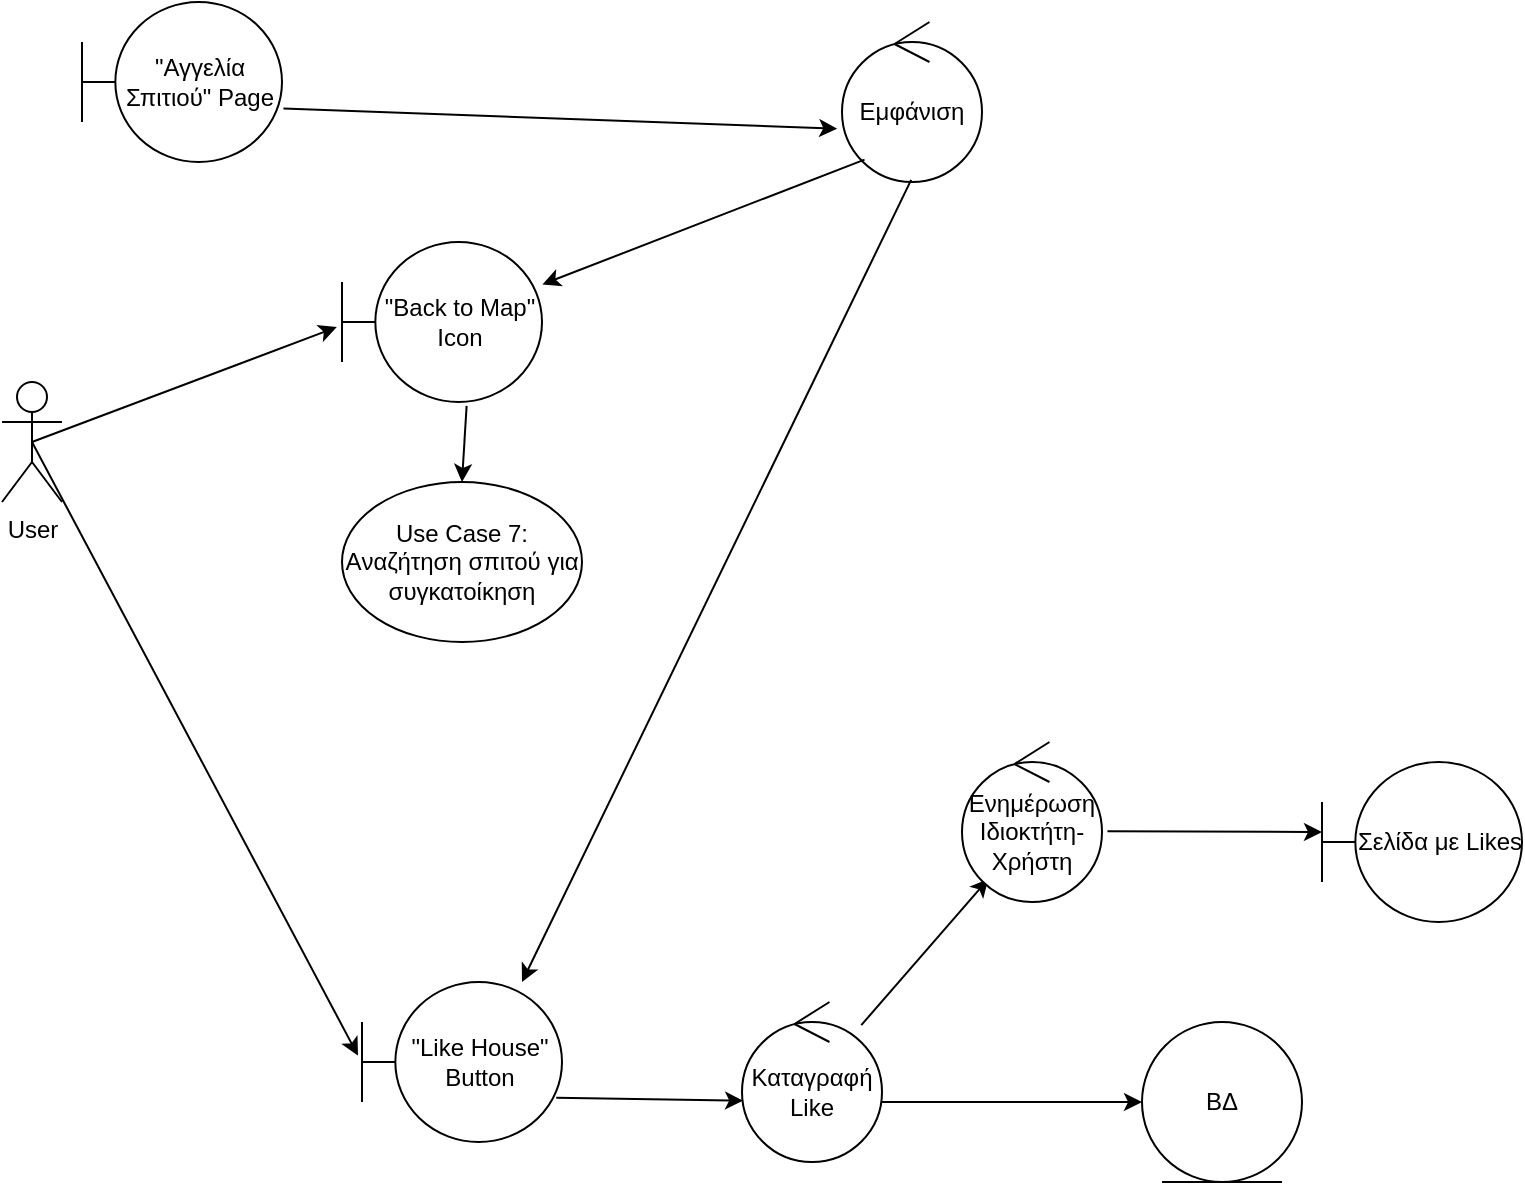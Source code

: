 <mxfile version="26.2.2">
  <diagram name="Page-1" id="1or2OIbfOhG0MGPaR1Wy">
    <mxGraphModel dx="1044" dy="674" grid="1" gridSize="10" guides="1" tooltips="1" connect="1" arrows="1" fold="1" page="1" pageScale="1" pageWidth="850" pageHeight="1100" math="0" shadow="0">
      <root>
        <mxCell id="0" />
        <mxCell id="1" parent="0" />
        <mxCell id="FT4K1kiOGgC_nJAK17g1-1" value="User&lt;div&gt;&lt;br&gt;&lt;/div&gt;" style="shape=umlActor;verticalLabelPosition=bottom;verticalAlign=top;html=1;outlineConnect=0;rounded=1;" parent="1" vertex="1">
          <mxGeometry x="30" y="370" width="30" height="60" as="geometry" />
        </mxCell>
        <mxCell id="FT4K1kiOGgC_nJAK17g1-9" value="&quot;Αγγελία Σπιτιού&quot; Page" style="shape=umlBoundary;whiteSpace=wrap;html=1;rounded=1;" parent="1" vertex="1">
          <mxGeometry x="70" y="180" width="100" height="80" as="geometry" />
        </mxCell>
        <mxCell id="FT4K1kiOGgC_nJAK17g1-10" value="" style="endArrow=classic;html=1;rounded=1;exitX=1.007;exitY=0.665;exitDx=0;exitDy=0;exitPerimeter=0;entryX=-0.034;entryY=0.667;entryDx=0;entryDy=0;entryPerimeter=0;" parent="1" source="FT4K1kiOGgC_nJAK17g1-9" target="FT4K1kiOGgC_nJAK17g1-11" edge="1">
          <mxGeometry width="50" height="50" relative="1" as="geometry">
            <mxPoint x="380" y="610" as="sourcePoint" />
            <mxPoint x="480" y="290" as="targetPoint" />
          </mxGeometry>
        </mxCell>
        <mxCell id="FT4K1kiOGgC_nJAK17g1-11" value="Eμφάνιση" style="ellipse;shape=umlControl;whiteSpace=wrap;html=1;rounded=1;" parent="1" vertex="1">
          <mxGeometry x="450" y="190" width="70" height="80" as="geometry" />
        </mxCell>
        <mxCell id="FT4K1kiOGgC_nJAK17g1-12" value="&quot;Like House&quot;&lt;div&gt;Button&lt;/div&gt;" style="shape=umlBoundary;whiteSpace=wrap;html=1;rounded=1;" parent="1" vertex="1">
          <mxGeometry x="210" y="670" width="100" height="80" as="geometry" />
        </mxCell>
        <mxCell id="FT4K1kiOGgC_nJAK17g1-13" value="" style="endArrow=classic;html=1;rounded=1;entryX=0.8;entryY=0;entryDx=0;entryDy=0;entryPerimeter=0;exitX=0.494;exitY=0.987;exitDx=0;exitDy=0;exitPerimeter=0;" parent="1" source="FT4K1kiOGgC_nJAK17g1-11" target="FT4K1kiOGgC_nJAK17g1-12" edge="1">
          <mxGeometry width="50" height="50" relative="1" as="geometry">
            <mxPoint x="500" y="310" as="sourcePoint" />
            <mxPoint x="430" y="660" as="targetPoint" />
          </mxGeometry>
        </mxCell>
        <mxCell id="FT4K1kiOGgC_nJAK17g1-14" value="&quot;Back to Map&quot; Icon" style="shape=umlBoundary;whiteSpace=wrap;html=1;rounded=1;" parent="1" vertex="1">
          <mxGeometry x="200" y="300" width="100" height="80" as="geometry" />
        </mxCell>
        <mxCell id="FT4K1kiOGgC_nJAK17g1-15" value="" style="endArrow=classic;html=1;rounded=1;exitX=0.161;exitY=0.86;exitDx=0;exitDy=0;exitPerimeter=0;entryX=1.002;entryY=0.265;entryDx=0;entryDy=0;entryPerimeter=0;" parent="1" source="FT4K1kiOGgC_nJAK17g1-11" target="FT4K1kiOGgC_nJAK17g1-14" edge="1">
          <mxGeometry width="50" height="50" relative="1" as="geometry">
            <mxPoint x="390" y="490" as="sourcePoint" />
            <mxPoint x="470" y="520" as="targetPoint" />
          </mxGeometry>
        </mxCell>
        <mxCell id="FT4K1kiOGgC_nJAK17g1-16" value="" style="endArrow=classic;html=1;rounded=1;exitX=0.5;exitY=0.5;exitDx=0;exitDy=0;exitPerimeter=0;entryX=-0.02;entryY=0.46;entryDx=0;entryDy=0;entryPerimeter=0;" parent="1" source="FT4K1kiOGgC_nJAK17g1-1" target="FT4K1kiOGgC_nJAK17g1-12" edge="1">
          <mxGeometry width="50" height="50" relative="1" as="geometry">
            <mxPoint x="270" y="540" as="sourcePoint" />
            <mxPoint x="320" y="490" as="targetPoint" />
          </mxGeometry>
        </mxCell>
        <mxCell id="FT4K1kiOGgC_nJAK17g1-17" value="" style="endArrow=classic;html=1;rounded=1;exitX=0.5;exitY=0.5;exitDx=0;exitDy=0;exitPerimeter=0;entryX=-0.026;entryY=0.532;entryDx=0;entryDy=0;entryPerimeter=0;" parent="1" source="FT4K1kiOGgC_nJAK17g1-1" target="FT4K1kiOGgC_nJAK17g1-14" edge="1">
          <mxGeometry width="50" height="50" relative="1" as="geometry">
            <mxPoint x="160" y="620" as="sourcePoint" />
            <mxPoint x="280" y="490" as="targetPoint" />
          </mxGeometry>
        </mxCell>
        <mxCell id="FT4K1kiOGgC_nJAK17g1-19" value="Use Case 7: Aναζήτηση σπιτού για συγκατοίκηση" style="ellipse;whiteSpace=wrap;html=1;rounded=1;" parent="1" vertex="1">
          <mxGeometry x="200" y="420" width="120" height="80" as="geometry" />
        </mxCell>
        <mxCell id="FT4K1kiOGgC_nJAK17g1-20" value="" style="endArrow=classic;html=1;rounded=1;entryX=0.5;entryY=0;entryDx=0;entryDy=0;exitX=0.623;exitY=1.024;exitDx=0;exitDy=0;exitPerimeter=0;" parent="1" source="FT4K1kiOGgC_nJAK17g1-14" target="FT4K1kiOGgC_nJAK17g1-19" edge="1">
          <mxGeometry width="50" height="50" relative="1" as="geometry">
            <mxPoint x="260" y="700" as="sourcePoint" />
            <mxPoint x="310" y="650" as="targetPoint" />
          </mxGeometry>
        </mxCell>
        <mxCell id="FT4K1kiOGgC_nJAK17g1-21" value="" style="endArrow=classic;html=1;rounded=1;exitX=0.971;exitY=0.724;exitDx=0;exitDy=0;exitPerimeter=0;entryX=0.008;entryY=0.617;entryDx=0;entryDy=0;entryPerimeter=0;" parent="1" source="FT4K1kiOGgC_nJAK17g1-12" target="FT4K1kiOGgC_nJAK17g1-22" edge="1">
          <mxGeometry width="50" height="50" relative="1" as="geometry">
            <mxPoint x="250" y="760" as="sourcePoint" />
            <mxPoint x="450" y="728" as="targetPoint" />
          </mxGeometry>
        </mxCell>
        <mxCell id="FT4K1kiOGgC_nJAK17g1-22" value="Καταγραφή Like" style="ellipse;shape=umlControl;whiteSpace=wrap;html=1;rounded=1;" parent="1" vertex="1">
          <mxGeometry x="400" y="680" width="70" height="80" as="geometry" />
        </mxCell>
        <mxCell id="FT4K1kiOGgC_nJAK17g1-23" value="" style="endArrow=classic;html=1;rounded=1;entryX=0;entryY=0.5;entryDx=0;entryDy=0;" parent="1" target="FT4K1kiOGgC_nJAK17g1-24" edge="1">
          <mxGeometry width="50" height="50" relative="1" as="geometry">
            <mxPoint x="470" y="730" as="sourcePoint" />
            <mxPoint x="600" y="730" as="targetPoint" />
          </mxGeometry>
        </mxCell>
        <mxCell id="FT4K1kiOGgC_nJAK17g1-24" value="ΒΔ" style="ellipse;shape=umlEntity;whiteSpace=wrap;html=1;rounded=1;" parent="1" vertex="1">
          <mxGeometry x="600" y="690" width="80" height="80" as="geometry" />
        </mxCell>
        <mxCell id="FT4K1kiOGgC_nJAK17g1-25" value="" style="endArrow=classic;html=1;rounded=1;entryX=0.188;entryY=0.856;entryDx=0;entryDy=0;entryPerimeter=0;" parent="1" source="FT4K1kiOGgC_nJAK17g1-22" target="FT4K1kiOGgC_nJAK17g1-26" edge="1">
          <mxGeometry width="50" height="50" relative="1" as="geometry">
            <mxPoint x="480" y="640" as="sourcePoint" />
            <mxPoint x="530" y="590" as="targetPoint" />
          </mxGeometry>
        </mxCell>
        <mxCell id="FT4K1kiOGgC_nJAK17g1-26" value="Ενημέρωση Ιδιοκτήτη-Χρήστη" style="ellipse;shape=umlControl;whiteSpace=wrap;html=1;rounded=1;" parent="1" vertex="1">
          <mxGeometry x="510" y="550" width="70" height="80" as="geometry" />
        </mxCell>
        <mxCell id="FT4K1kiOGgC_nJAK17g1-27" value="" style="endArrow=classic;html=1;rounded=1;exitX=1.039;exitY=0.558;exitDx=0;exitDy=0;exitPerimeter=0;" parent="1" source="FT4K1kiOGgC_nJAK17g1-26" edge="1">
          <mxGeometry width="50" height="50" relative="1" as="geometry">
            <mxPoint x="600" y="600" as="sourcePoint" />
            <mxPoint x="690" y="595" as="targetPoint" />
          </mxGeometry>
        </mxCell>
        <mxCell id="FT4K1kiOGgC_nJAK17g1-28" value="Σελίδα με Likes" style="shape=umlBoundary;whiteSpace=wrap;html=1;rounded=1;" parent="1" vertex="1">
          <mxGeometry x="690" y="560" width="100" height="80" as="geometry" />
        </mxCell>
      </root>
    </mxGraphModel>
  </diagram>
</mxfile>
